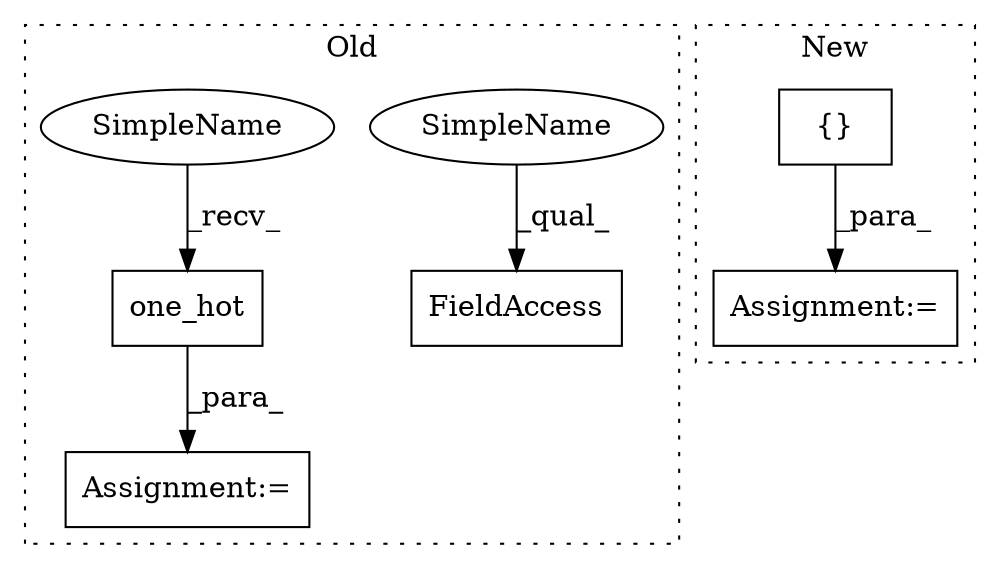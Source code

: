 digraph G {
subgraph cluster0 {
1 [label="one_hot" a="32" s="3916,3964" l="8,1" shape="box"];
3 [label="Assignment:=" a="7" s="3904" l="1" shape="box"];
5 [label="FieldAccess" a="22" s="3148" l="20" shape="box"];
6 [label="SimpleName" a="42" s="3148" l="10" shape="ellipse"];
7 [label="SimpleName" a="42" s="3905" l="10" shape="ellipse"];
label = "Old";
style="dotted";
}
subgraph cluster1 {
2 [label="{}" a="4" s="2993,3063" l="1,1" shape="box"];
4 [label="Assignment:=" a="7" s="2966" l="1" shape="box"];
label = "New";
style="dotted";
}
1 -> 3 [label="_para_"];
2 -> 4 [label="_para_"];
6 -> 5 [label="_qual_"];
7 -> 1 [label="_recv_"];
}
